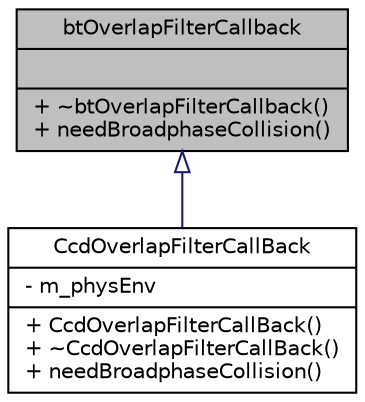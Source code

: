 digraph G
{
  edge [fontname="Helvetica",fontsize="10",labelfontname="Helvetica",labelfontsize="10"];
  node [fontname="Helvetica",fontsize="10",shape=record];
  Node1 [label="{btOverlapFilterCallback\n||+ ~btOverlapFilterCallback()\l+ needBroadphaseCollision()\l}",height=0.2,width=0.4,color="black", fillcolor="grey75", style="filled" fontcolor="black"];
  Node1 -> Node2 [dir=back,color="midnightblue",fontsize="10",style="solid",arrowtail="empty",fontname="Helvetica"];
  Node2 [label="{CcdOverlapFilterCallBack\n|- m_physEnv\l|+ CcdOverlapFilterCallBack()\l+ ~CcdOverlapFilterCallBack()\l+ needBroadphaseCollision()\l}",height=0.2,width=0.4,color="black", fillcolor="white", style="filled",URL="$d4/d35/classCcdOverlapFilterCallBack.html"];
}

